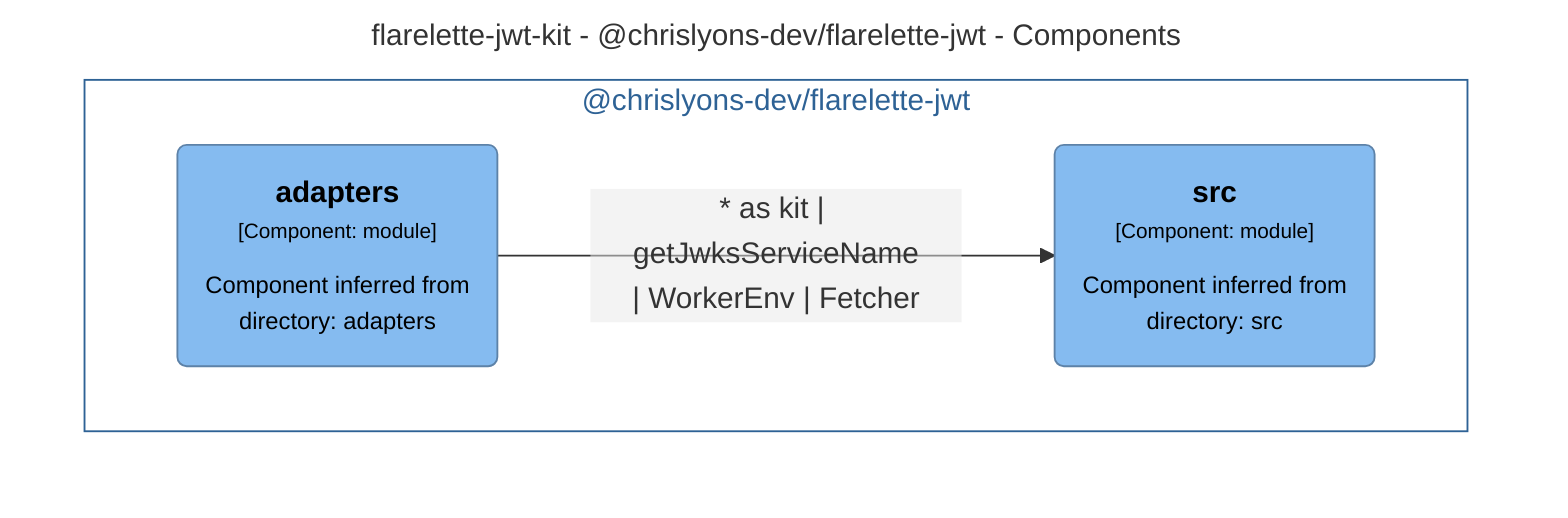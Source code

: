 graph TB
  linkStyle default fill:#ffffff

  subgraph diagram ["flarelette-jwt-kit - @chrislyons-dev/flarelette-jwt - Components"]
    style diagram fill:#ffffff,stroke:#ffffff

    subgraph 2 ["@chrislyons-dev/flarelette-jwt"]
      style 2 fill:#ffffff,stroke:#2e6295,color:#2e6295

      3("<div style='font-weight: bold'>src</div><div style='font-size: 70%; margin-top: 0px'>[Component: module]</div><div style='font-size: 80%; margin-top:10px'>Component inferred from<br />directory: src</div>")
      style 3 fill:#85bbf0,stroke:#5d82a8,color:#000000
      4("<div style='font-weight: bold'>adapters</div><div style='font-size: 70%; margin-top: 0px'>[Component: module]</div><div style='font-size: 80%; margin-top:10px'>Component inferred from<br />directory: adapters</div>")
      style 4 fill:#85bbf0,stroke:#5d82a8,color:#000000
    end

    4-- "<div>* as kit | getJwksServiceName<br />| WorkerEnv | Fetcher</div><div style='font-size: 70%'></div>" -->3
  end